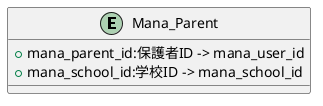 @startuml

entity "Mana_Parent" {
    + mana_parent_id:保護者ID -> mana_user_id
    + mana_school_id:学校ID -> mana_school_id
}

@enduml
